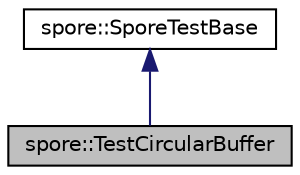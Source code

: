digraph "spore::TestCircularBuffer"
{
  edge [fontname="Helvetica",fontsize="10",labelfontname="Helvetica",labelfontsize="10"];
  node [fontname="Helvetica",fontsize="10",shape=record];
  Node2 [label="spore::TestCircularBuffer",height=0.2,width=0.4,color="black", fillcolor="grey75", style="filled", fontcolor="black"];
  Node3 -> Node2 [dir="back",color="midnightblue",fontsize="10",style="solid",fontname="Helvetica"];
  Node3 [label="spore::SporeTestBase",height=0.2,width=0.4,color="black", fillcolor="white", style="filled",URL="$classspore_1_1SporeTestBase.html",tooltip="Base class to all tests. "];
}
